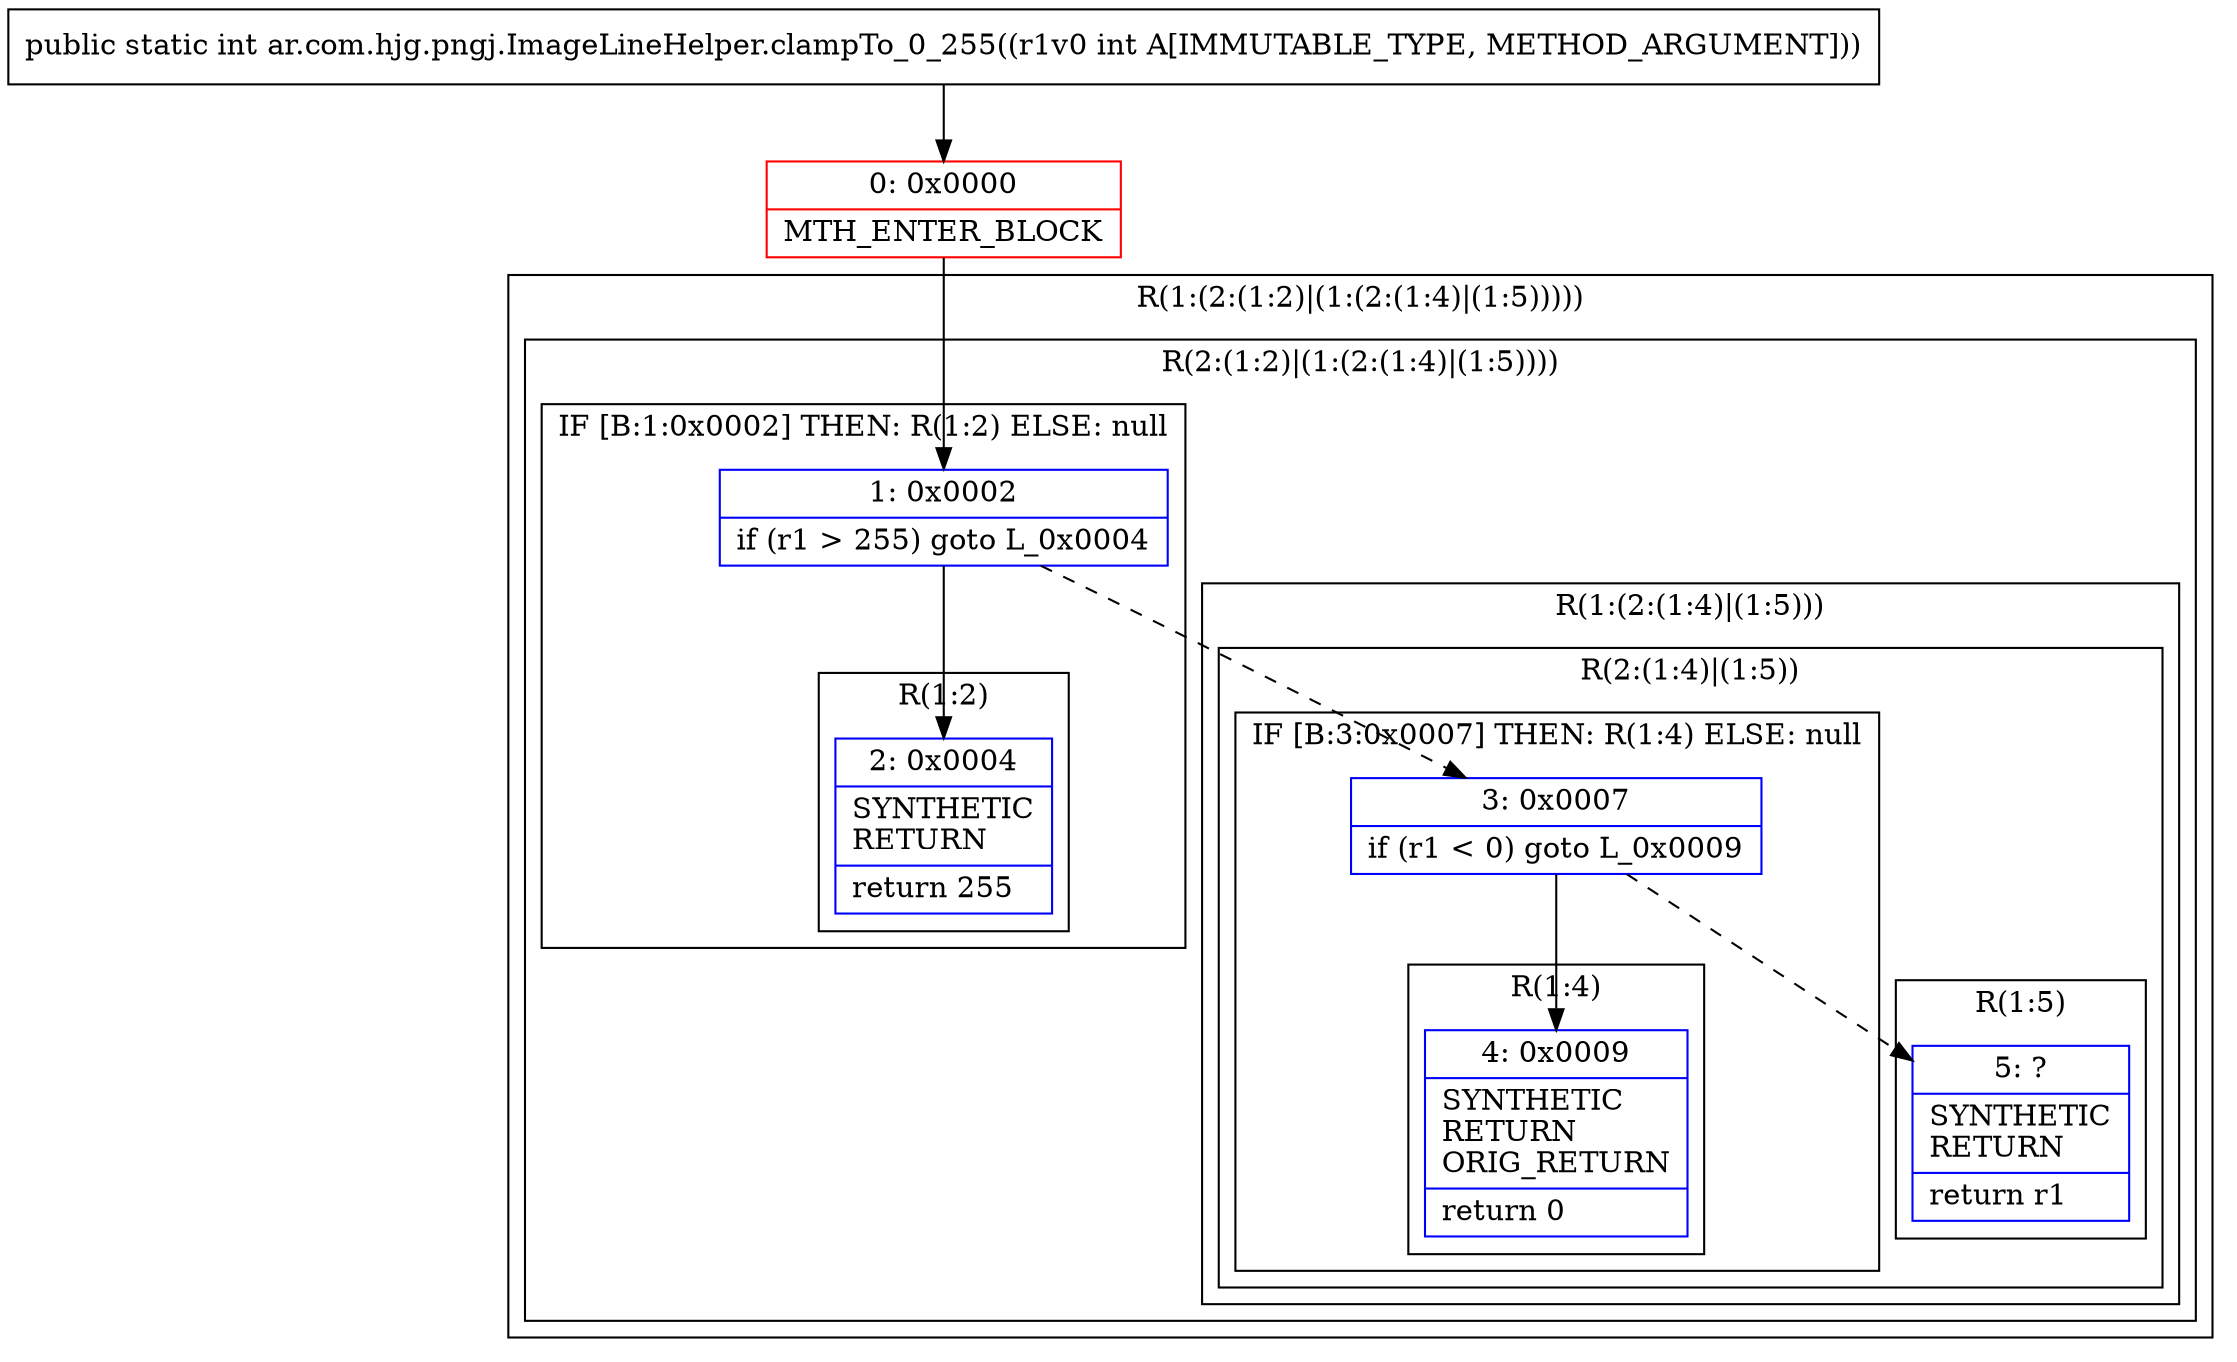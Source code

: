 digraph "CFG forar.com.hjg.pngj.ImageLineHelper.clampTo_0_255(I)I" {
subgraph cluster_Region_2093202893 {
label = "R(1:(2:(1:2)|(1:(2:(1:4)|(1:5)))))";
node [shape=record,color=blue];
subgraph cluster_Region_877274368 {
label = "R(2:(1:2)|(1:(2:(1:4)|(1:5))))";
node [shape=record,color=blue];
subgraph cluster_IfRegion_1727975401 {
label = "IF [B:1:0x0002] THEN: R(1:2) ELSE: null";
node [shape=record,color=blue];
Node_1 [shape=record,label="{1\:\ 0x0002|if (r1 \> 255) goto L_0x0004\l}"];
subgraph cluster_Region_1186104839 {
label = "R(1:2)";
node [shape=record,color=blue];
Node_2 [shape=record,label="{2\:\ 0x0004|SYNTHETIC\lRETURN\l|return 255\l}"];
}
}
subgraph cluster_Region_662599369 {
label = "R(1:(2:(1:4)|(1:5)))";
node [shape=record,color=blue];
subgraph cluster_Region_1123624195 {
label = "R(2:(1:4)|(1:5))";
node [shape=record,color=blue];
subgraph cluster_IfRegion_1382558514 {
label = "IF [B:3:0x0007] THEN: R(1:4) ELSE: null";
node [shape=record,color=blue];
Node_3 [shape=record,label="{3\:\ 0x0007|if (r1 \< 0) goto L_0x0009\l}"];
subgraph cluster_Region_3677638 {
label = "R(1:4)";
node [shape=record,color=blue];
Node_4 [shape=record,label="{4\:\ 0x0009|SYNTHETIC\lRETURN\lORIG_RETURN\l|return 0\l}"];
}
}
subgraph cluster_Region_1420098358 {
label = "R(1:5)";
node [shape=record,color=blue];
Node_5 [shape=record,label="{5\:\ ?|SYNTHETIC\lRETURN\l|return r1\l}"];
}
}
}
}
}
Node_0 [shape=record,color=red,label="{0\:\ 0x0000|MTH_ENTER_BLOCK\l}"];
MethodNode[shape=record,label="{public static int ar.com.hjg.pngj.ImageLineHelper.clampTo_0_255((r1v0 int A[IMMUTABLE_TYPE, METHOD_ARGUMENT])) }"];
MethodNode -> Node_0;
Node_1 -> Node_2;
Node_1 -> Node_3[style=dashed];
Node_3 -> Node_4;
Node_3 -> Node_5[style=dashed];
Node_0 -> Node_1;
}

